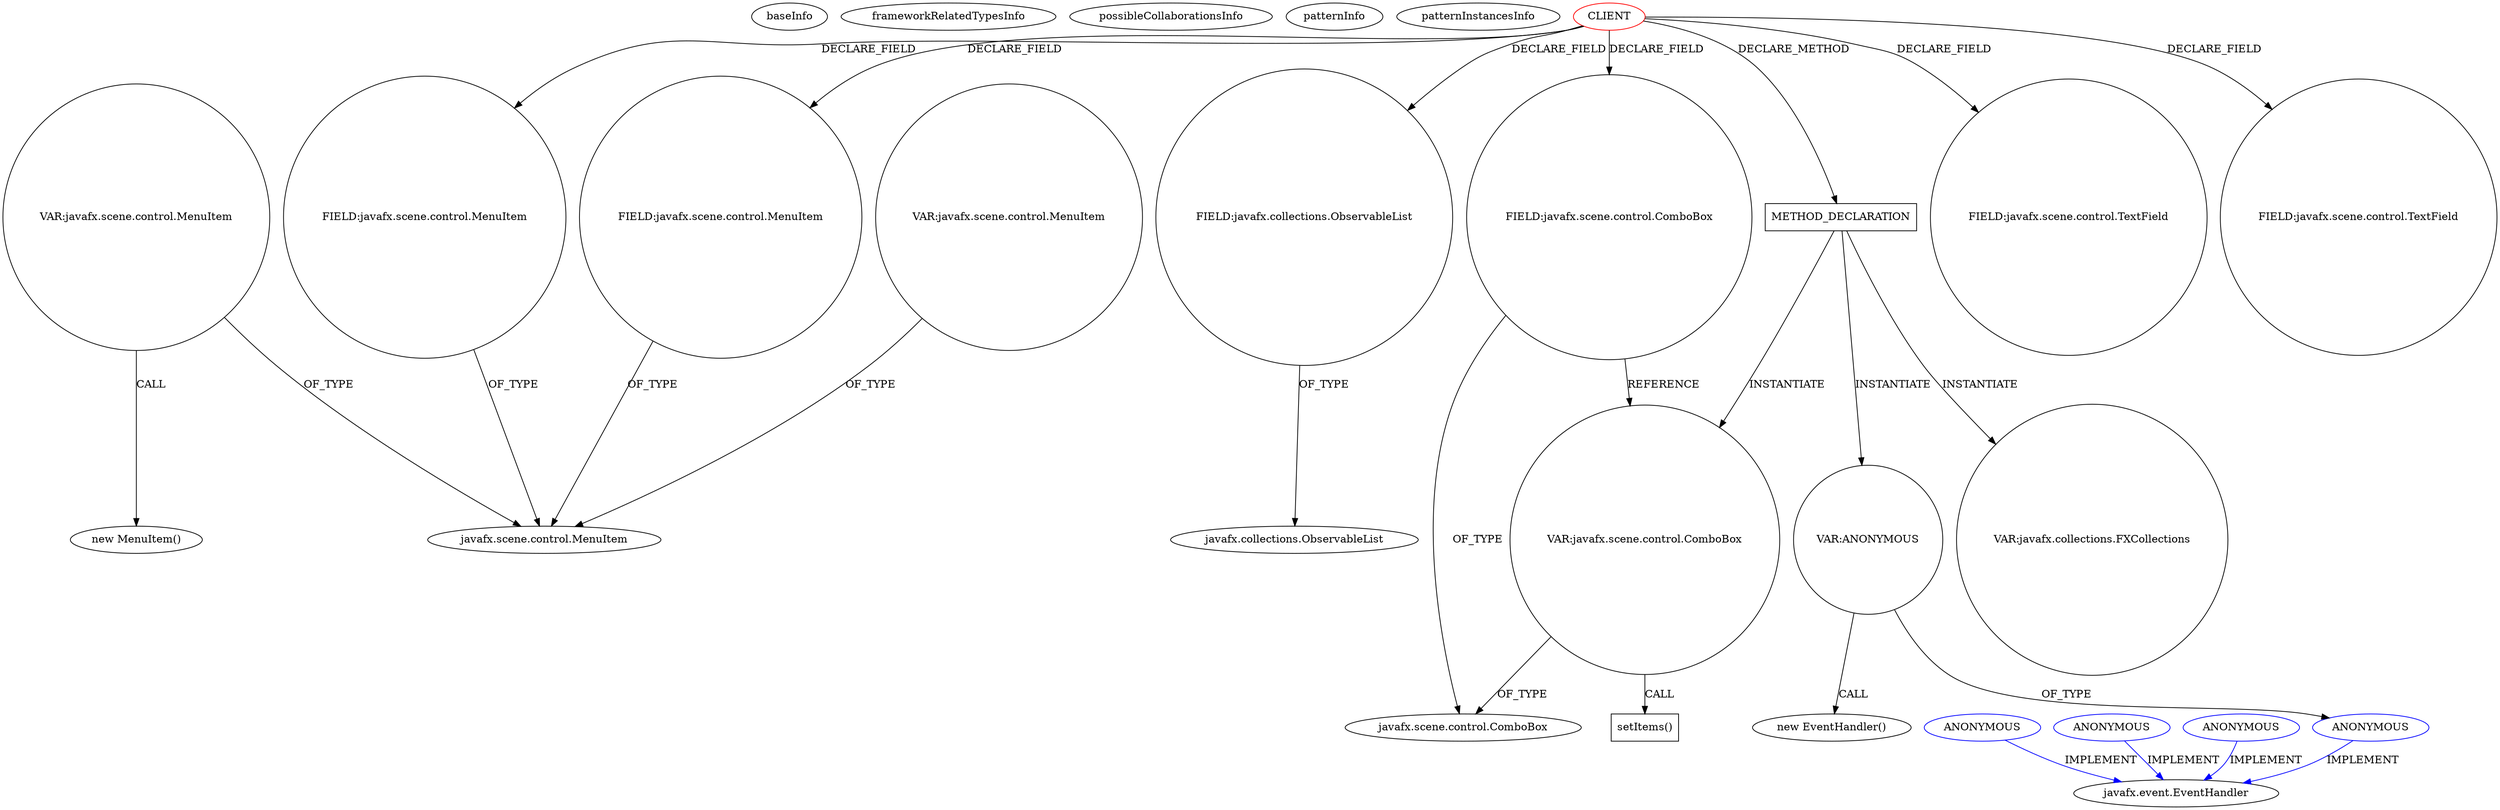 digraph {
baseInfo[graphId=1164,category="pattern",isAnonymous=false,possibleRelation=false]
frameworkRelatedTypesInfo[]
possibleCollaborationsInfo[]
patternInfo[frequency=2.0,patternRootClient=0]
patternInstancesInfo[0="hock323-eventManager~/hock323-eventManager/EventManager-master/src/eventManager/controller/pokerTournament/BlindsController.java~BlindsController~2976",1="ProgrammerTony-Chemistry-Calculator~/ProgrammerTony-Chemistry-Calculator/Chemistry-Calculator-master/src/com/mdc/Calculator.java~Calculator~1099"]
360[label="new MenuItem()",vertexType="CONSTRUCTOR_CALL",isFrameworkType=false]
361[label="VAR:javafx.scene.control.MenuItem",vertexType="VARIABLE_EXPRESION",isFrameworkType=false,shape=circle]
29[label="javafx.scene.control.MenuItem",vertexType="FRAMEWORK_CLASS_TYPE",isFrameworkType=false]
34[label="FIELD:javafx.scene.control.MenuItem",vertexType="FIELD_DECLARATION",isFrameworkType=false,shape=circle]
36[label="FIELD:javafx.scene.control.MenuItem",vertexType="FIELD_DECLARATION",isFrameworkType=false,shape=circle]
0[label="CLIENT",vertexType="ROOT_CLIENT_CLASS_DECLARATION",isFrameworkType=false,color=red]
14[label="FIELD:javafx.collections.ObservableList",vertexType="FIELD_DECLARATION",isFrameworkType=false,shape=circle]
15[label="javafx.collections.ObservableList",vertexType="FRAMEWORK_INTERFACE_TYPE",isFrameworkType=false]
46[label="FIELD:javafx.scene.control.ComboBox",vertexType="FIELD_DECLARATION",isFrameworkType=false,shape=circle]
761[label="VAR:javafx.scene.control.ComboBox",vertexType="VARIABLE_EXPRESION",isFrameworkType=false,shape=circle]
762[label="setItems()",vertexType="INSIDE_CALL",isFrameworkType=false,shape=box]
699[label="METHOD_DECLARATION",vertexType="CLIENT_METHOD_DECLARATION",isFrameworkType=false,shape=box]
700[label="VAR:javafx.collections.FXCollections",vertexType="VARIABLE_EXPRESION",isFrameworkType=false,shape=circle]
364[label="VAR:javafx.scene.control.MenuItem",vertexType="VARIABLE_EXPRESION",isFrameworkType=false,shape=circle]
47[label="javafx.scene.control.ComboBox",vertexType="FRAMEWORK_CLASS_TYPE",isFrameworkType=false]
40[label="FIELD:javafx.scene.control.TextField",vertexType="FIELD_DECLARATION",isFrameworkType=false,shape=circle]
8[label="FIELD:javafx.scene.control.TextField",vertexType="FIELD_DECLARATION",isFrameworkType=false,shape=circle]
748[label="VAR:ANONYMOUS",vertexType="VARIABLE_EXPRESION",isFrameworkType=false,shape=circle]
749[label="ANONYMOUS",vertexType="REFERENCE_ANONYMOUS_DECLARATION",isFrameworkType=false,color=blue]
747[label="new EventHandler()",vertexType="CONSTRUCTOR_CALL",isFrameworkType=false]
378[label="javafx.event.EventHandler",vertexType="FRAMEWORK_INTERFACE_TYPE",isFrameworkType=false]
577[label="ANONYMOUS",vertexType="REFERENCE_ANONYMOUS_DECLARATION",isFrameworkType=false,color=blue]
727[label="ANONYMOUS",vertexType="REFERENCE_ANONYMOUS_DECLARATION",isFrameworkType=false,color=blue]
399[label="ANONYMOUS",vertexType="REFERENCE_ANONYMOUS_DECLARATION",isFrameworkType=false,color=blue]
699->700[label="INSTANTIATE"]
0->14[label="DECLARE_FIELD"]
761->47[label="OF_TYPE"]
699->748[label="INSTANTIATE"]
0->699[label="DECLARE_METHOD"]
699->761[label="INSTANTIATE"]
727->378[label="IMPLEMENT",color=blue]
748->749[label="OF_TYPE"]
0->36[label="DECLARE_FIELD"]
0->46[label="DECLARE_FIELD"]
36->29[label="OF_TYPE"]
399->378[label="IMPLEMENT",color=blue]
0->8[label="DECLARE_FIELD"]
749->378[label="IMPLEMENT",color=blue]
361->360[label="CALL"]
14->15[label="OF_TYPE"]
748->747[label="CALL"]
577->378[label="IMPLEMENT",color=blue]
46->47[label="OF_TYPE"]
46->761[label="REFERENCE"]
34->29[label="OF_TYPE"]
361->29[label="OF_TYPE"]
0->40[label="DECLARE_FIELD"]
364->29[label="OF_TYPE"]
0->34[label="DECLARE_FIELD"]
761->762[label="CALL"]
}
